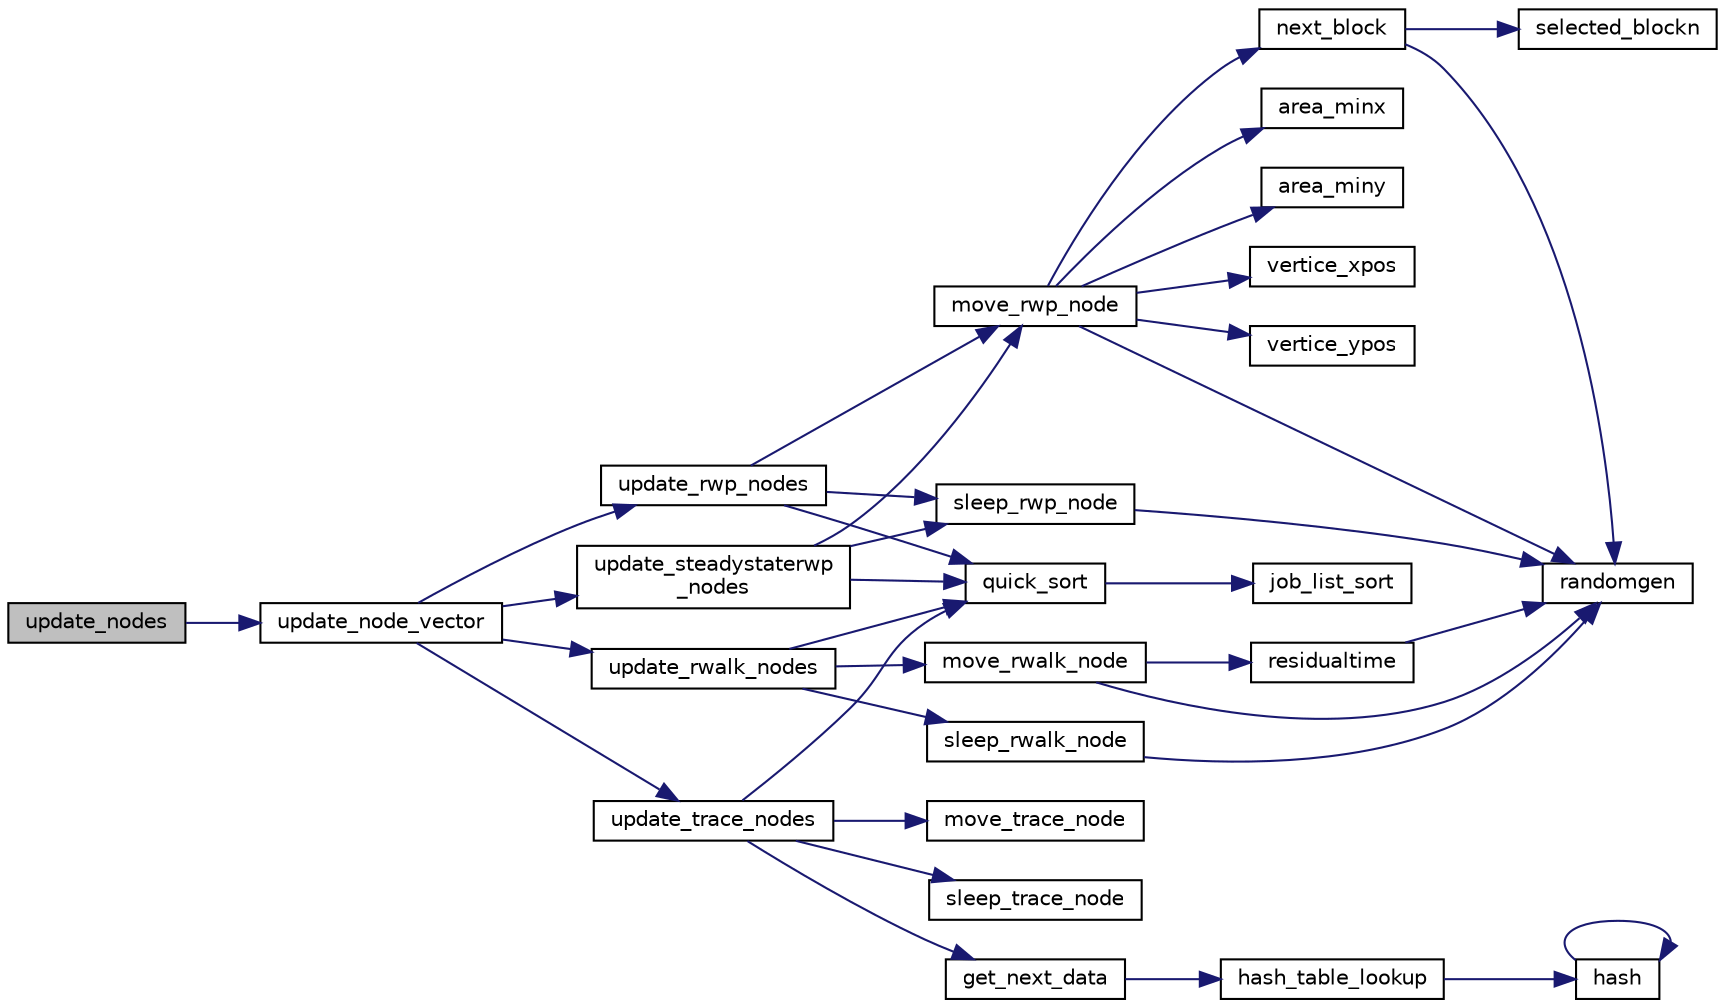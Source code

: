 digraph "update_nodes"
{
 // LATEX_PDF_SIZE
  edge [fontname="Helvetica",fontsize="10",labelfontname="Helvetica",labelfontsize="10"];
  node [fontname="Helvetica",fontsize="10",shape=record];
  rankdir="LR";
  Node1 [label="update_nodes",height=0.2,width=0.4,color="black", fillcolor="grey75", style="filled", fontcolor="black",tooltip="Update the positions of all the nodes, i.e all the non empty Node_Vectors. It calls update_node_vecto..."];
  Node1 -> Node2 [color="midnightblue",fontsize="10",style="solid",fontname="Helvetica"];
  Node2 [label="update_node_vector",height=0.2,width=0.4,color="black", fillcolor="white", style="filled",URL="$omg_8c.html#af1eb82f7c88405592c1dfe8cadacbd86",tooltip="According to the mobility type, call the corresponding update function."];
  Node2 -> Node3 [color="midnightblue",fontsize="10",style="solid",fontname="Helvetica"];
  Node3 [label="update_rwalk_nodes",height=0.2,width=0.4,color="black", fillcolor="white", style="filled",URL="$rwalk_8c.html#a155225b7c75bd40d6fa37136bb0b58c2",tooltip="Update the positions of the nodes. After comparing the current time to the first job_time,..."];
  Node3 -> Node4 [color="midnightblue",fontsize="10",style="solid",fontname="Helvetica"];
  Node4 [label="move_rwalk_node",height=0.2,width=0.4,color="black", fillcolor="white", style="filled",URL="$rwalk_8c.html#a0fbd9dffcf6195e00816fc20ffc778af",tooltip=" "];
  Node4 -> Node5 [color="midnightblue",fontsize="10",style="solid",fontname="Helvetica"];
  Node5 [label="randomgen",height=0.2,width=0.4,color="black", fillcolor="white", style="filled",URL="$UTIL_2OMG_2common_8c.html#a6d8e13ea7c41864e3ebaa15dd141c745",tooltip=" "];
  Node4 -> Node6 [color="midnightblue",fontsize="10",style="solid",fontname="Helvetica"];
  Node6 [label="residualtime",height=0.2,width=0.4,color="black", fillcolor="white", style="filled",URL="$rwalk_8c.html#aadfb97b2734222aed1e679dfc924f73e",tooltip=" "];
  Node6 -> Node5 [color="midnightblue",fontsize="10",style="solid",fontname="Helvetica"];
  Node3 -> Node7 [color="midnightblue",fontsize="10",style="solid",fontname="Helvetica"];
  Node7 [label="quick_sort",height=0.2,width=0.4,color="black", fillcolor="white", style="filled",URL="$UTIL_2OMG_2defs_8h.html#a1646c650b0cca0c3b082c4b8cbaa4763",tooltip=" "];
  Node7 -> Node8 [color="midnightblue",fontsize="10",style="solid",fontname="Helvetica"];
  Node8 [label="job_list_sort",height=0.2,width=0.4,color="black", fillcolor="white", style="filled",URL="$job_8c.html#a9ce48ebe6bc077394287212e3ce67245",tooltip=" "];
  Node3 -> Node9 [color="midnightblue",fontsize="10",style="solid",fontname="Helvetica"];
  Node9 [label="sleep_rwalk_node",height=0.2,width=0.4,color="black", fillcolor="white", style="filled",URL="$rwalk_8c.html#ac31ccf5188b1ac4e596f7630c2983f28",tooltip=" "];
  Node9 -> Node5 [color="midnightblue",fontsize="10",style="solid",fontname="Helvetica"];
  Node2 -> Node10 [color="midnightblue",fontsize="10",style="solid",fontname="Helvetica"];
  Node10 [label="update_rwp_nodes",height=0.2,width=0.4,color="black", fillcolor="white", style="filled",URL="$rwp_8c.html#a9a88cca3849e4c32628dfd5f753071de",tooltip="Update the positions of the nodes. After comparing the current time to the first job_time,..."];
  Node10 -> Node11 [color="midnightblue",fontsize="10",style="solid",fontname="Helvetica"];
  Node11 [label="move_rwp_node",height=0.2,width=0.4,color="black", fillcolor="white", style="filled",URL="$rwp_8c.html#a77d33e428286f019239b8f8a323f3980",tooltip=" "];
  Node11 -> Node12 [color="midnightblue",fontsize="10",style="solid",fontname="Helvetica"];
  Node12 [label="area_minx",height=0.2,width=0.4,color="black", fillcolor="white", style="filled",URL="$grid_8c.html#aef835c7050c9e9de4a84ca0f718241e3",tooltip=" "];
  Node11 -> Node13 [color="midnightblue",fontsize="10",style="solid",fontname="Helvetica"];
  Node13 [label="area_miny",height=0.2,width=0.4,color="black", fillcolor="white", style="filled",URL="$grid_8c.html#abf407f9e812929bf2eb6227ed12e1955",tooltip=" "];
  Node11 -> Node14 [color="midnightblue",fontsize="10",style="solid",fontname="Helvetica"];
  Node14 [label="next_block",height=0.2,width=0.4,color="black", fillcolor="white", style="filled",URL="$grid_8c.html#a4be1fa1ea008480f635ac3db325bd8c3",tooltip=" "];
  Node14 -> Node5 [color="midnightblue",fontsize="10",style="solid",fontname="Helvetica"];
  Node14 -> Node15 [color="midnightblue",fontsize="10",style="solid",fontname="Helvetica"];
  Node15 [label="selected_blockn",height=0.2,width=0.4,color="black", fillcolor="white", style="filled",URL="$grid_8c.html#ad51488197aab2408ecfb70eff0bfc458",tooltip=" "];
  Node11 -> Node5 [color="midnightblue",fontsize="10",style="solid",fontname="Helvetica"];
  Node11 -> Node16 [color="midnightblue",fontsize="10",style="solid",fontname="Helvetica"];
  Node16 [label="vertice_xpos",height=0.2,width=0.4,color="black", fillcolor="white", style="filled",URL="$grid_8c.html#a86d1aa0dfaf4928206b5e6e30f58d453",tooltip=" "];
  Node11 -> Node17 [color="midnightblue",fontsize="10",style="solid",fontname="Helvetica"];
  Node17 [label="vertice_ypos",height=0.2,width=0.4,color="black", fillcolor="white", style="filled",URL="$grid_8c.html#a6f5ad5007a58b35e43e34b50c2e9e82f",tooltip=" "];
  Node10 -> Node7 [color="midnightblue",fontsize="10",style="solid",fontname="Helvetica"];
  Node10 -> Node18 [color="midnightblue",fontsize="10",style="solid",fontname="Helvetica"];
  Node18 [label="sleep_rwp_node",height=0.2,width=0.4,color="black", fillcolor="white", style="filled",URL="$rwp_8c.html#adb0d5d19ae4fa47e283bcd05cc473f4d",tooltip=" "];
  Node18 -> Node5 [color="midnightblue",fontsize="10",style="solid",fontname="Helvetica"];
  Node2 -> Node19 [color="midnightblue",fontsize="10",style="solid",fontname="Helvetica"];
  Node19 [label="update_steadystaterwp\l_nodes",height=0.2,width=0.4,color="black", fillcolor="white", style="filled",URL="$steadystaterwp_8c.html#adb40aceada2e822cc11e678a89965b25",tooltip=" "];
  Node19 -> Node11 [color="midnightblue",fontsize="10",style="solid",fontname="Helvetica"];
  Node19 -> Node7 [color="midnightblue",fontsize="10",style="solid",fontname="Helvetica"];
  Node19 -> Node18 [color="midnightblue",fontsize="10",style="solid",fontname="Helvetica"];
  Node2 -> Node20 [color="midnightblue",fontsize="10",style="solid",fontname="Helvetica"];
  Node20 [label="update_trace_nodes",height=0.2,width=0.4,color="black", fillcolor="white", style="filled",URL="$trace_8c.html#a5952e43a233d4ea8e29bc63d52f924fa",tooltip=" "];
  Node20 -> Node21 [color="midnightblue",fontsize="10",style="solid",fontname="Helvetica"];
  Node21 [label="get_next_data",height=0.2,width=0.4,color="black", fillcolor="white", style="filled",URL="$mobility__parser_8c.html#ae368ca134c5cf3664346cb39d0ef0570",tooltip=" "];
  Node21 -> Node22 [color="midnightblue",fontsize="10",style="solid",fontname="Helvetica"];
  Node22 [label="hash_table_lookup",height=0.2,width=0.4,color="black", fillcolor="white", style="filled",URL="$omg__hashtable_8c.html#a6b62cbbdd88afe256a7d4be40ac8ce60",tooltip=" "];
  Node22 -> Node23 [color="midnightblue",fontsize="10",style="solid",fontname="Helvetica"];
  Node23 [label="hash",height=0.2,width=0.4,color="black", fillcolor="white", style="filled",URL="$trace__hashtable_8c.html#a89cded44d5106ffaeb0d2dab42c2d43f",tooltip=" "];
  Node23 -> Node23 [color="midnightblue",fontsize="10",style="solid",fontname="Helvetica"];
  Node20 -> Node24 [color="midnightblue",fontsize="10",style="solid",fontname="Helvetica"];
  Node24 [label="move_trace_node",height=0.2,width=0.4,color="black", fillcolor="white", style="filled",URL="$trace_8c.html#a275e8030e6818ecbd79fcbb505a9224e",tooltip=" "];
  Node20 -> Node7 [color="midnightblue",fontsize="10",style="solid",fontname="Helvetica"];
  Node20 -> Node25 [color="midnightblue",fontsize="10",style="solid",fontname="Helvetica"];
  Node25 [label="sleep_trace_node",height=0.2,width=0.4,color="black", fillcolor="white", style="filled",URL="$trace_8c.html#aa0f6bd17e5679ddc7dc41b2b69fbfc69",tooltip=" "];
}
